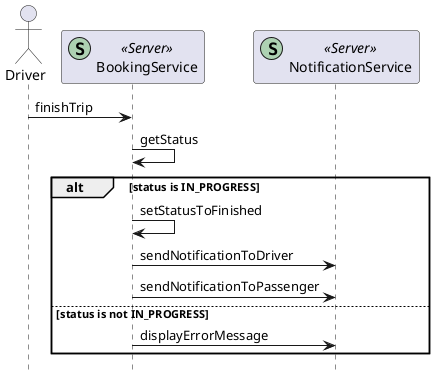 @startuml

hide footbox

actor Driver
participant "BookingService" as BookingService  << (S,#ADD1B2) Server >>
participant "NotificationService" as NotificationService  << (S,#ADD1B2) Server >>

Driver -> BookingService : finishTrip

BookingService -> BookingService : getStatus

alt status is IN_PROGRESS

    BookingService -> BookingService : setStatusToFinished

    BookingService -> NotificationService : sendNotificationToDriver

    BookingService -> NotificationService : sendNotificationToPassenger

else status is not IN_PROGRESS

    BookingService -> NotificationService : displayErrorMessage

end

@enduml